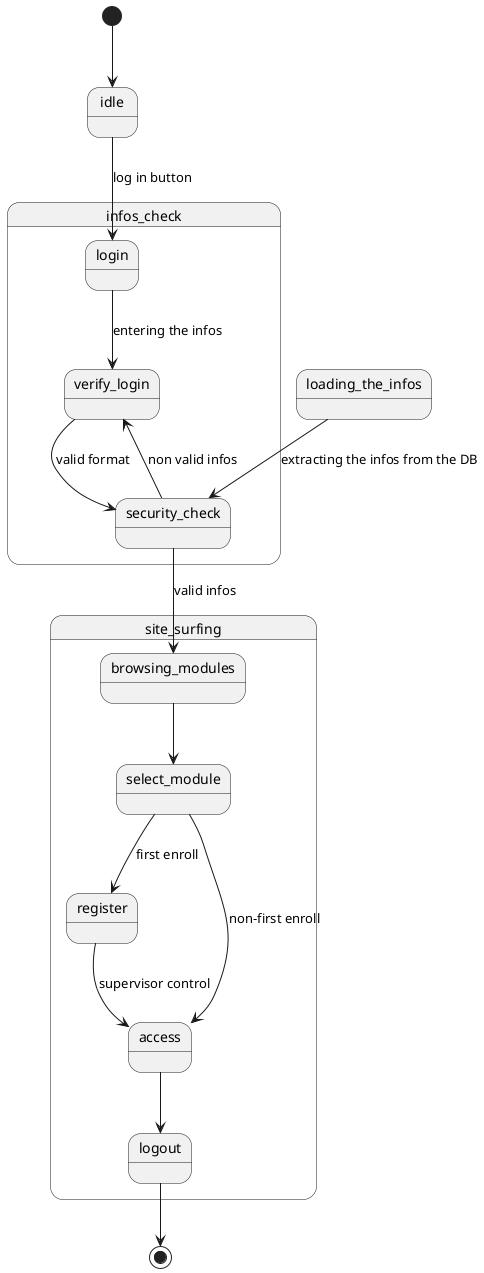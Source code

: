@startuml state
state infos_check{
    state login
    state verify_login
    state security_check
}
state site_surfing{
    state browsing_modules
    state select_module
    state register
    state logout
    state access
}
[*] --> idle
idle --> login : log in button
login --> verify_login : entering the infos
verify_login --> security_check : valid format
security_check --> verify_login : non valid infos
loading_the_infos --> security_check : extracting the infos from the DB
security_check --> browsing_modules : valid infos
browsing_modules --> select_module
select_module --> register : first enroll
register --> access : supervisor control
select_module --> access : non-first enroll
access --> logout
logout --> [*]

@enduml